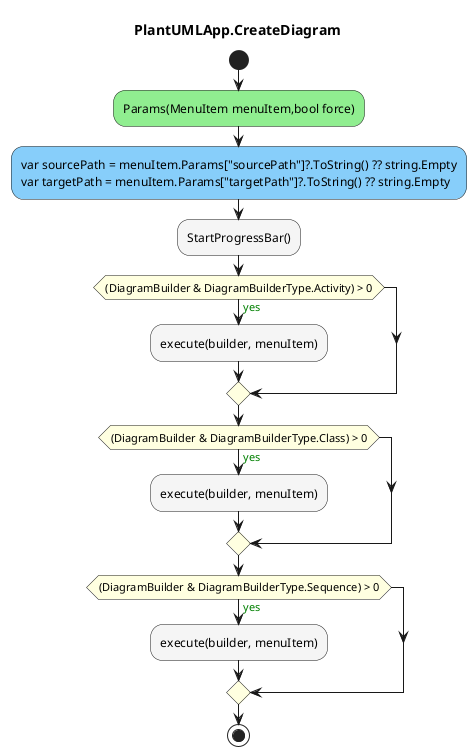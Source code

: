 @startuml PlantUMLApp.CreateDiagram
title PlantUMLApp.CreateDiagram
start
#LightGreen:Params(MenuItem menuItem,bool force);
#LightSkyBlue:var sourcePath = menuItem.Params["sourcePath"]?.ToString() ?? string.Empty\nvar targetPath = menuItem.Params["targetPath"]?.ToString() ?? string.Empty;
#WhiteSmoke:StartProgressBar();
#LightYellow:if ((DiagramBuilder & DiagramBuilderType.Activity) > 0) then (<color:green>yes)
  #WhiteSmoke:execute(builder, menuItem);
endif
#LightYellow:if ((DiagramBuilder & DiagramBuilderType.Class) > 0) then (<color:green>yes)
  #WhiteSmoke:execute(builder, menuItem);
endif
#LightYellow:if ((DiagramBuilder & DiagramBuilderType.Sequence) > 0) then (<color:green>yes)
  #WhiteSmoke:execute(builder, menuItem);
endif
stop
@enduml
